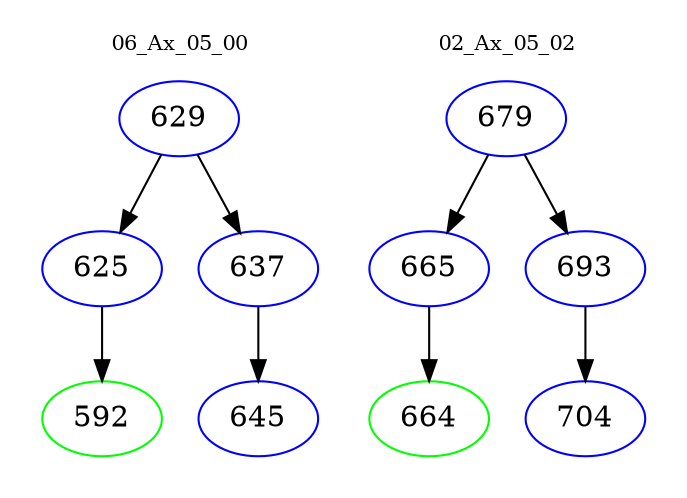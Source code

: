 digraph{
subgraph cluster_0 {
color = white
label = "06_Ax_05_00";
fontsize=10;
T0_629 [label="629", color="blue"]
T0_629 -> T0_625 [color="black"]
T0_625 [label="625", color="blue"]
T0_625 -> T0_592 [color="black"]
T0_592 [label="592", color="green"]
T0_629 -> T0_637 [color="black"]
T0_637 [label="637", color="blue"]
T0_637 -> T0_645 [color="black"]
T0_645 [label="645", color="blue"]
}
subgraph cluster_1 {
color = white
label = "02_Ax_05_02";
fontsize=10;
T1_679 [label="679", color="blue"]
T1_679 -> T1_665 [color="black"]
T1_665 [label="665", color="blue"]
T1_665 -> T1_664 [color="black"]
T1_664 [label="664", color="green"]
T1_679 -> T1_693 [color="black"]
T1_693 [label="693", color="blue"]
T1_693 -> T1_704 [color="black"]
T1_704 [label="704", color="blue"]
}
}
